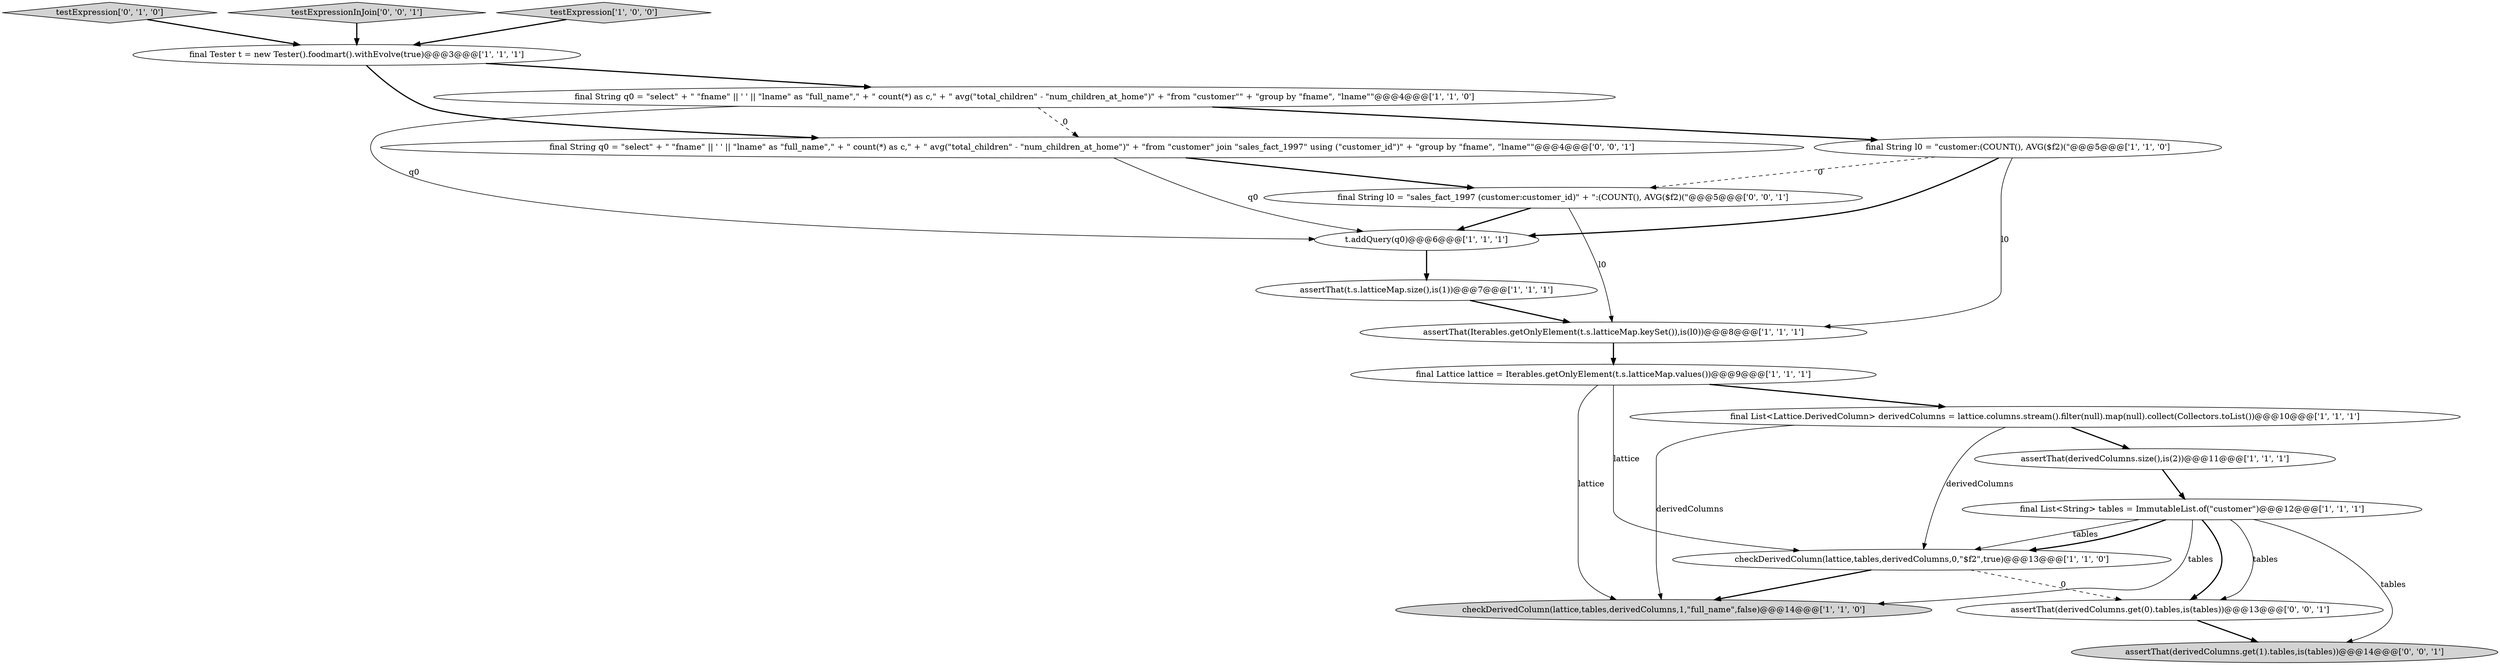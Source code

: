 digraph {
8 [style = filled, label = "assertThat(derivedColumns.size(),is(2))@@@11@@@['1', '1', '1']", fillcolor = white, shape = ellipse image = "AAA0AAABBB1BBB"];
16 [style = filled, label = "final String l0 = \"sales_fact_1997 (customer:customer_id)\" + \":(COUNT(), AVG($f2)(\"@@@5@@@['0', '0', '1']", fillcolor = white, shape = ellipse image = "AAA0AAABBB3BBB"];
9 [style = filled, label = "final String q0 = \"select\" + \" \"fname\" || ' ' || \"lname\" as \"full_name\",\" + \" count(*) as c,\" + \" avg(\"total_children\" - \"num_children_at_home\")\" + \"from \"customer\"\" + \"group by \"fname\", \"lname\"\"@@@4@@@['1', '1', '0']", fillcolor = white, shape = ellipse image = "AAA0AAABBB1BBB"];
1 [style = filled, label = "final Tester t = new Tester().foodmart().withEvolve(true)@@@3@@@['1', '1', '1']", fillcolor = white, shape = ellipse image = "AAA0AAABBB1BBB"];
13 [style = filled, label = "testExpression['0', '1', '0']", fillcolor = lightgray, shape = diamond image = "AAA0AAABBB2BBB"];
14 [style = filled, label = "final String q0 = \"select\" + \" \"fname\" || ' ' || \"lname\" as \"full_name\",\" + \" count(*) as c,\" + \" avg(\"total_children\" - \"num_children_at_home\")\" + \"from \"customer\" join \"sales_fact_1997\" using (\"customer_id\")\" + \"group by \"fname\", \"lname\"\"@@@4@@@['0', '0', '1']", fillcolor = white, shape = ellipse image = "AAA0AAABBB3BBB"];
6 [style = filled, label = "assertThat(Iterables.getOnlyElement(t.s.latticeMap.keySet()),is(l0))@@@8@@@['1', '1', '1']", fillcolor = white, shape = ellipse image = "AAA0AAABBB1BBB"];
11 [style = filled, label = "final List<String> tables = ImmutableList.of(\"customer\")@@@12@@@['1', '1', '1']", fillcolor = white, shape = ellipse image = "AAA0AAABBB1BBB"];
10 [style = filled, label = "checkDerivedColumn(lattice,tables,derivedColumns,1,\"full_name\",false)@@@14@@@['1', '1', '0']", fillcolor = lightgray, shape = ellipse image = "AAA0AAABBB1BBB"];
2 [style = filled, label = "final String l0 = \"customer:(COUNT(), AVG($f2)(\"@@@5@@@['1', '1', '0']", fillcolor = white, shape = ellipse image = "AAA0AAABBB1BBB"];
18 [style = filled, label = "testExpressionInJoin['0', '0', '1']", fillcolor = lightgray, shape = diamond image = "AAA0AAABBB3BBB"];
3 [style = filled, label = "final List<Lattice.DerivedColumn> derivedColumns = lattice.columns.stream().filter(null).map(null).collect(Collectors.toList())@@@10@@@['1', '1', '1']", fillcolor = white, shape = ellipse image = "AAA0AAABBB1BBB"];
7 [style = filled, label = "assertThat(t.s.latticeMap.size(),is(1))@@@7@@@['1', '1', '1']", fillcolor = white, shape = ellipse image = "AAA0AAABBB1BBB"];
17 [style = filled, label = "assertThat(derivedColumns.get(0).tables,is(tables))@@@13@@@['0', '0', '1']", fillcolor = white, shape = ellipse image = "AAA0AAABBB3BBB"];
4 [style = filled, label = "testExpression['1', '0', '0']", fillcolor = lightgray, shape = diamond image = "AAA0AAABBB1BBB"];
15 [style = filled, label = "assertThat(derivedColumns.get(1).tables,is(tables))@@@14@@@['0', '0', '1']", fillcolor = lightgray, shape = ellipse image = "AAA0AAABBB3BBB"];
5 [style = filled, label = "t.addQuery(q0)@@@6@@@['1', '1', '1']", fillcolor = white, shape = ellipse image = "AAA0AAABBB1BBB"];
12 [style = filled, label = "checkDerivedColumn(lattice,tables,derivedColumns,0,\"$f2\",true)@@@13@@@['1', '1', '0']", fillcolor = white, shape = ellipse image = "AAA0AAABBB1BBB"];
0 [style = filled, label = "final Lattice lattice = Iterables.getOnlyElement(t.s.latticeMap.values())@@@9@@@['1', '1', '1']", fillcolor = white, shape = ellipse image = "AAA0AAABBB1BBB"];
0->3 [style = bold, label=""];
14->16 [style = bold, label=""];
11->17 [style = solid, label="tables"];
9->2 [style = bold, label=""];
0->12 [style = solid, label="lattice"];
11->12 [style = solid, label="tables"];
0->10 [style = solid, label="lattice"];
12->17 [style = dashed, label="0"];
11->12 [style = bold, label=""];
6->0 [style = bold, label=""];
11->10 [style = solid, label="tables"];
14->5 [style = solid, label="q0"];
13->1 [style = bold, label=""];
1->9 [style = bold, label=""];
3->12 [style = solid, label="derivedColumns"];
12->10 [style = bold, label=""];
2->6 [style = solid, label="l0"];
9->14 [style = dashed, label="0"];
18->1 [style = bold, label=""];
3->8 [style = bold, label=""];
2->16 [style = dashed, label="0"];
7->6 [style = bold, label=""];
17->15 [style = bold, label=""];
16->5 [style = bold, label=""];
9->5 [style = solid, label="q0"];
5->7 [style = bold, label=""];
11->17 [style = bold, label=""];
1->14 [style = bold, label=""];
4->1 [style = bold, label=""];
11->15 [style = solid, label="tables"];
8->11 [style = bold, label=""];
16->6 [style = solid, label="l0"];
3->10 [style = solid, label="derivedColumns"];
2->5 [style = bold, label=""];
}
